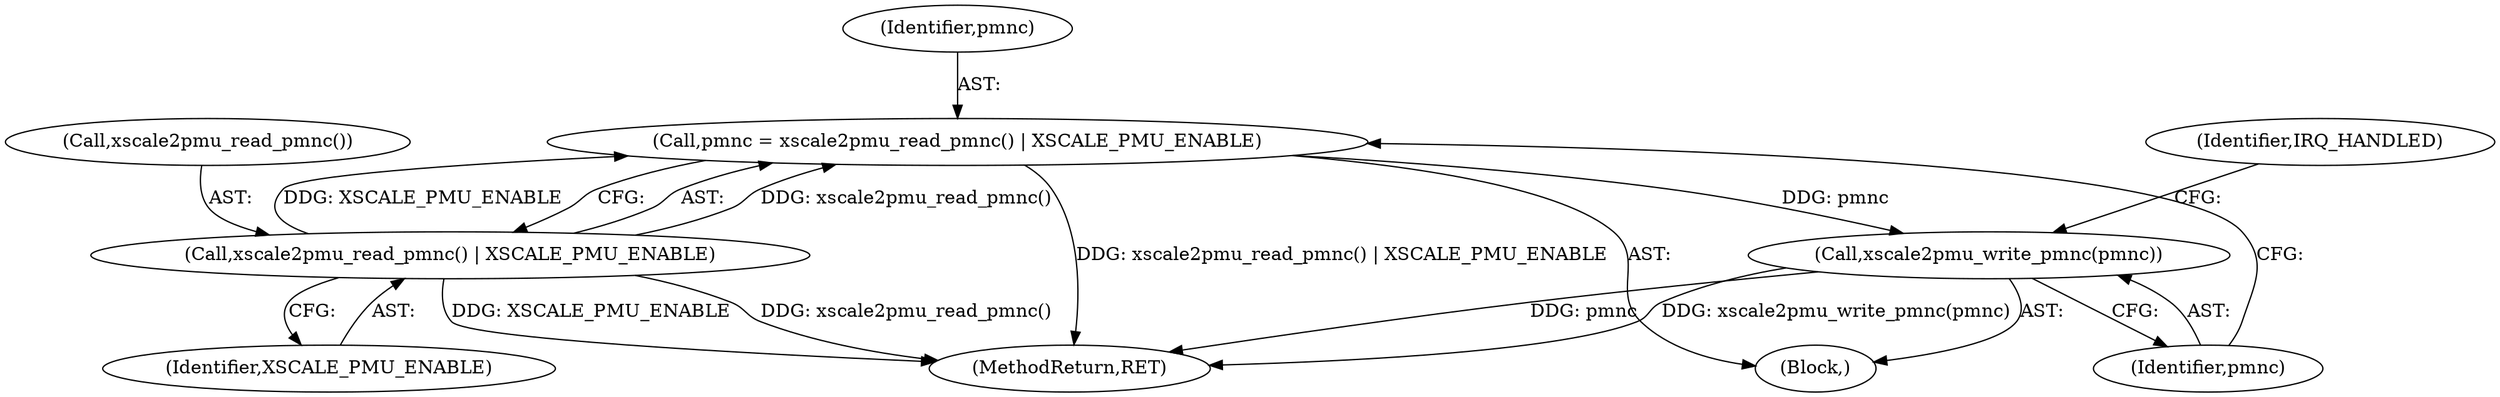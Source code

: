 digraph "0_linux_a8b0ca17b80e92faab46ee7179ba9e99ccb61233_3@API" {
"1000217" [label="(Call,pmnc = xscale2pmu_read_pmnc() | XSCALE_PMU_ENABLE)"];
"1000219" [label="(Call,xscale2pmu_read_pmnc() | XSCALE_PMU_ENABLE)"];
"1000222" [label="(Call,xscale2pmu_write_pmnc(pmnc))"];
"1000222" [label="(Call,xscale2pmu_write_pmnc(pmnc))"];
"1000221" [label="(Identifier,XSCALE_PMU_ENABLE)"];
"1000107" [label="(Block,)"];
"1000223" [label="(Identifier,pmnc)"];
"1000219" [label="(Call,xscale2pmu_read_pmnc() | XSCALE_PMU_ENABLE)"];
"1000217" [label="(Call,pmnc = xscale2pmu_read_pmnc() | XSCALE_PMU_ENABLE)"];
"1000220" [label="(Call,xscale2pmu_read_pmnc())"];
"1000218" [label="(Identifier,pmnc)"];
"1000225" [label="(Identifier,IRQ_HANDLED)"];
"1000226" [label="(MethodReturn,RET)"];
"1000217" -> "1000107"  [label="AST: "];
"1000217" -> "1000219"  [label="CFG: "];
"1000218" -> "1000217"  [label="AST: "];
"1000219" -> "1000217"  [label="AST: "];
"1000223" -> "1000217"  [label="CFG: "];
"1000217" -> "1000226"  [label="DDG: xscale2pmu_read_pmnc() | XSCALE_PMU_ENABLE"];
"1000219" -> "1000217"  [label="DDG: xscale2pmu_read_pmnc()"];
"1000219" -> "1000217"  [label="DDG: XSCALE_PMU_ENABLE"];
"1000217" -> "1000222"  [label="DDG: pmnc"];
"1000219" -> "1000221"  [label="CFG: "];
"1000220" -> "1000219"  [label="AST: "];
"1000221" -> "1000219"  [label="AST: "];
"1000219" -> "1000226"  [label="DDG: XSCALE_PMU_ENABLE"];
"1000219" -> "1000226"  [label="DDG: xscale2pmu_read_pmnc()"];
"1000222" -> "1000107"  [label="AST: "];
"1000222" -> "1000223"  [label="CFG: "];
"1000223" -> "1000222"  [label="AST: "];
"1000225" -> "1000222"  [label="CFG: "];
"1000222" -> "1000226"  [label="DDG: pmnc"];
"1000222" -> "1000226"  [label="DDG: xscale2pmu_write_pmnc(pmnc)"];
}
